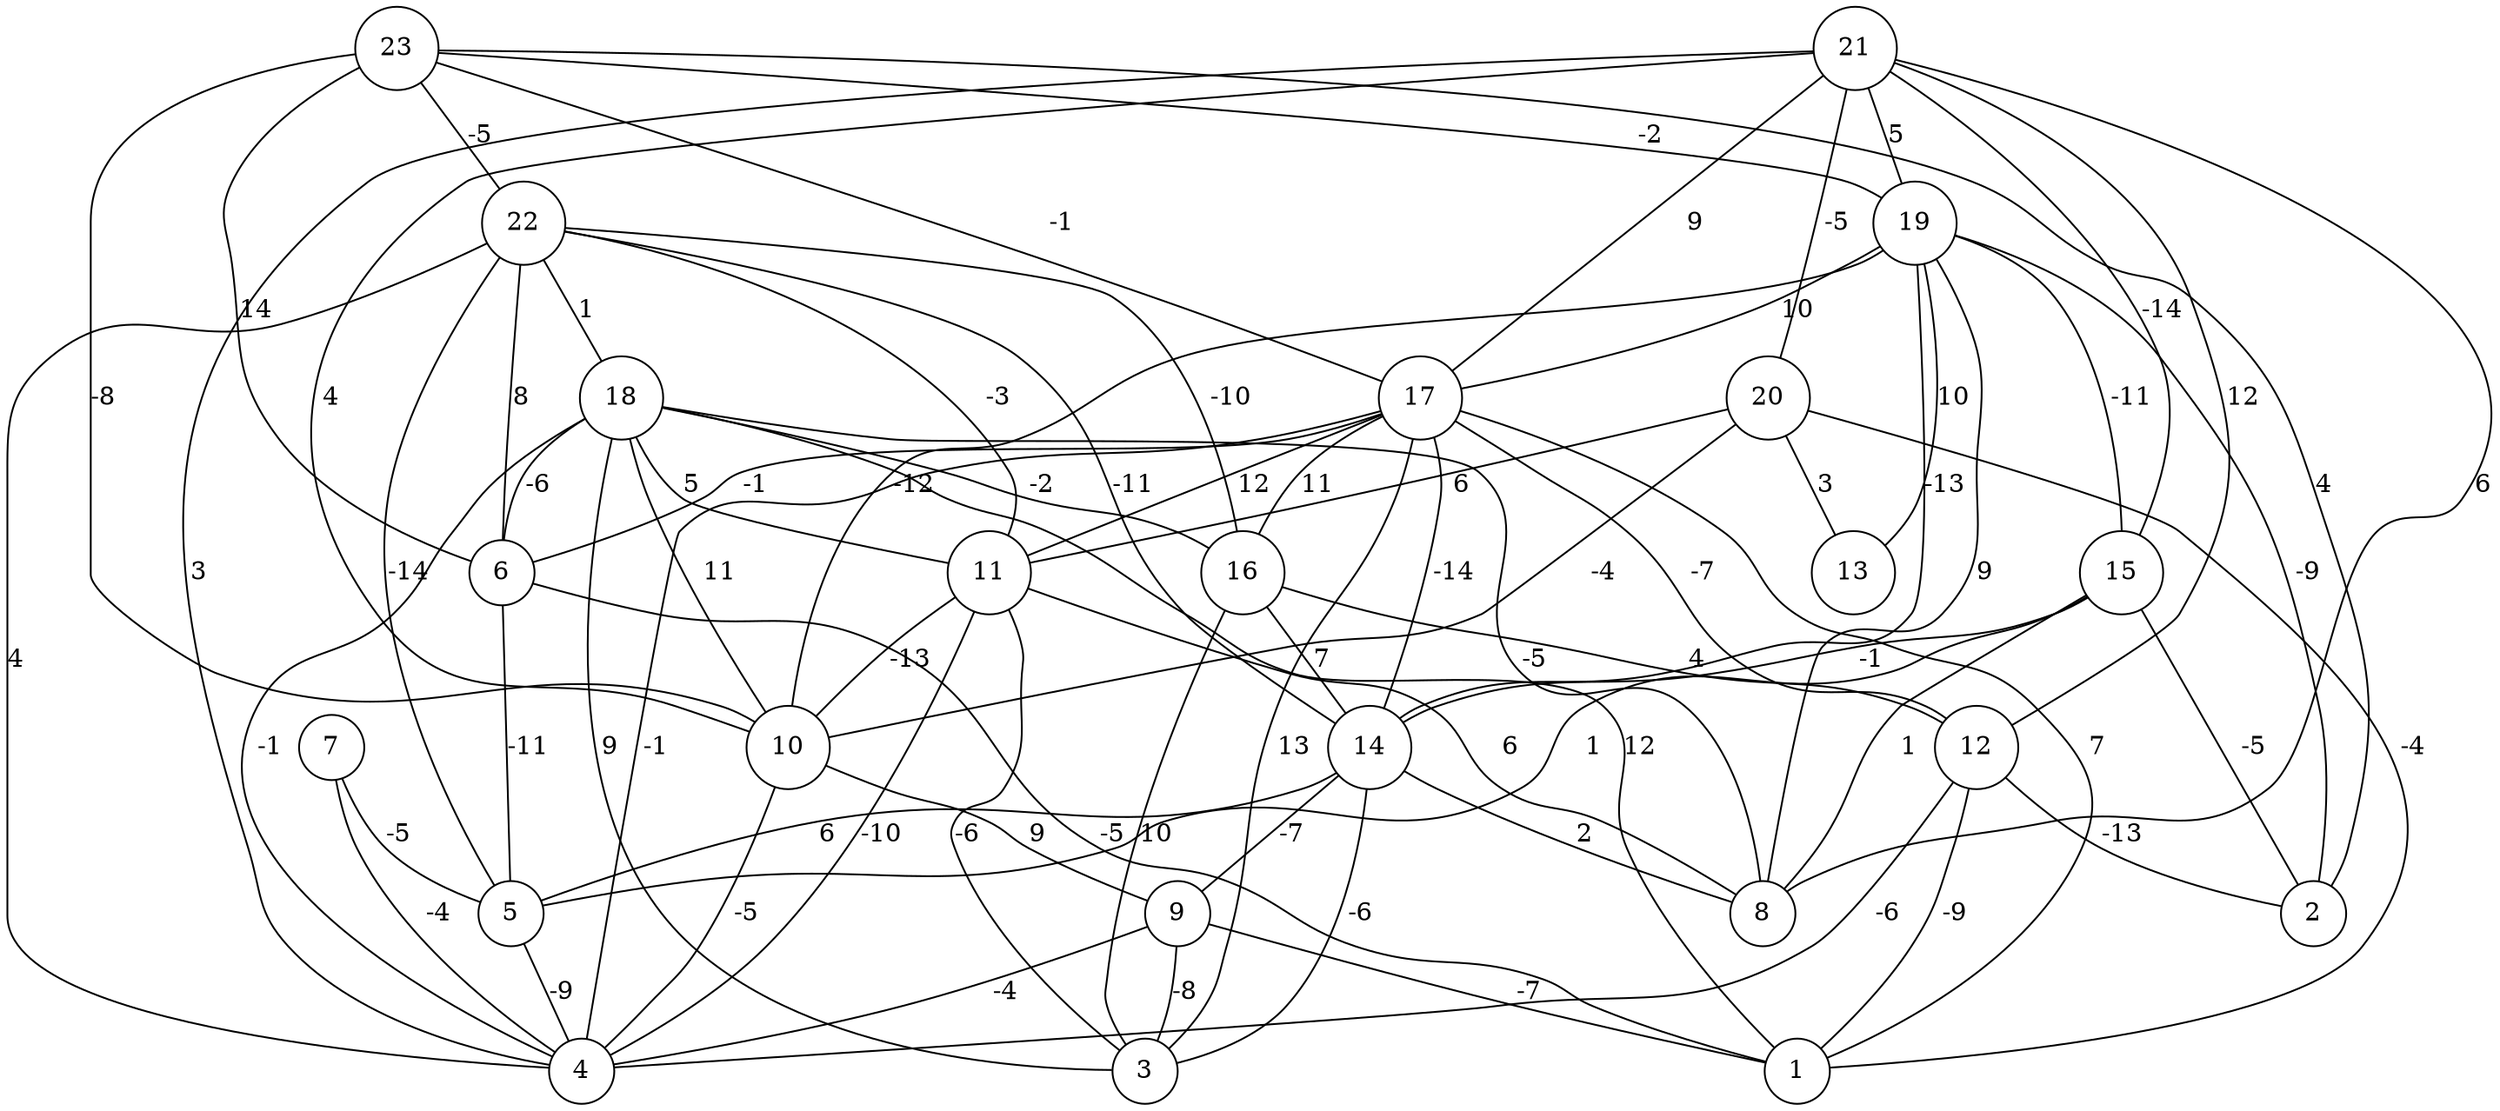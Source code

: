 graph { 
	 fontname="Helvetica,Arial,sans-serif" 
	 node [shape = circle]; 
	 23 -- 2 [label = "4"];
	 23 -- 6 [label = "14"];
	 23 -- 10 [label = "-8"];
	 23 -- 17 [label = "-1"];
	 23 -- 19 [label = "-2"];
	 23 -- 22 [label = "-5"];
	 22 -- 4 [label = "4"];
	 22 -- 5 [label = "-14"];
	 22 -- 6 [label = "8"];
	 22 -- 11 [label = "-3"];
	 22 -- 14 [label = "-11"];
	 22 -- 16 [label = "-10"];
	 22 -- 18 [label = "1"];
	 21 -- 4 [label = "3"];
	 21 -- 8 [label = "6"];
	 21 -- 10 [label = "4"];
	 21 -- 12 [label = "12"];
	 21 -- 15 [label = "-14"];
	 21 -- 17 [label = "9"];
	 21 -- 19 [label = "5"];
	 21 -- 20 [label = "-5"];
	 20 -- 1 [label = "-4"];
	 20 -- 10 [label = "-4"];
	 20 -- 11 [label = "6"];
	 20 -- 13 [label = "3"];
	 19 -- 2 [label = "-9"];
	 19 -- 8 [label = "9"];
	 19 -- 10 [label = "-12"];
	 19 -- 13 [label = "10"];
	 19 -- 14 [label = "-13"];
	 19 -- 15 [label = "-11"];
	 19 -- 17 [label = "10"];
	 18 -- 1 [label = "12"];
	 18 -- 3 [label = "9"];
	 18 -- 4 [label = "-1"];
	 18 -- 6 [label = "-6"];
	 18 -- 8 [label = "-5"];
	 18 -- 10 [label = "11"];
	 18 -- 11 [label = "5"];
	 18 -- 16 [label = "-2"];
	 17 -- 1 [label = "7"];
	 17 -- 3 [label = "13"];
	 17 -- 4 [label = "-1"];
	 17 -- 6 [label = "-1"];
	 17 -- 11 [label = "12"];
	 17 -- 12 [label = "-7"];
	 17 -- 14 [label = "-14"];
	 17 -- 16 [label = "11"];
	 16 -- 3 [label = "10"];
	 16 -- 12 [label = "4"];
	 16 -- 14 [label = "7"];
	 15 -- 2 [label = "-5"];
	 15 -- 5 [label = "1"];
	 15 -- 8 [label = "1"];
	 15 -- 14 [label = "-1"];
	 14 -- 3 [label = "-6"];
	 14 -- 5 [label = "6"];
	 14 -- 8 [label = "2"];
	 14 -- 9 [label = "-7"];
	 12 -- 1 [label = "-9"];
	 12 -- 2 [label = "-13"];
	 12 -- 4 [label = "-6"];
	 11 -- 3 [label = "-6"];
	 11 -- 4 [label = "-10"];
	 11 -- 8 [label = "6"];
	 11 -- 10 [label = "-13"];
	 10 -- 4 [label = "-5"];
	 10 -- 9 [label = "9"];
	 9 -- 1 [label = "-7"];
	 9 -- 3 [label = "-8"];
	 9 -- 4 [label = "-4"];
	 7 -- 4 [label = "-4"];
	 7 -- 5 [label = "-5"];
	 6 -- 1 [label = "-5"];
	 6 -- 5 [label = "-11"];
	 5 -- 4 [label = "-9"];
	 1;
	 2;
	 3;
	 4;
	 5;
	 6;
	 7;
	 8;
	 9;
	 10;
	 11;
	 12;
	 13;
	 14;
	 15;
	 16;
	 17;
	 18;
	 19;
	 20;
	 21;
	 22;
	 23;
}

